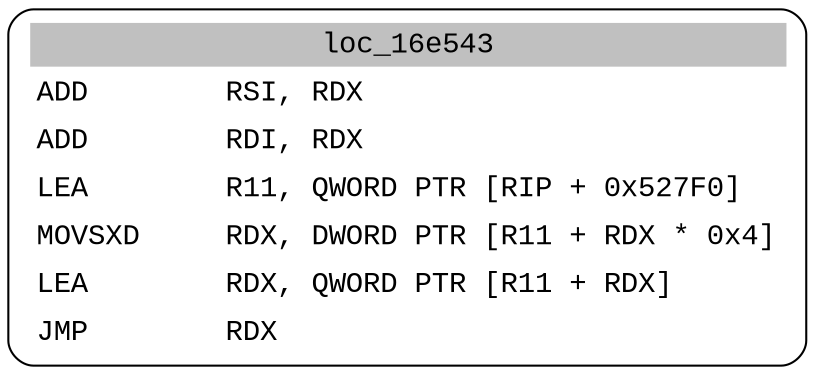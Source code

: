 digraph asm_graph {
1941 [
shape="Mrecord" fontname="Courier New"label =<<table border="0" cellborder="0" cellpadding="3"><tr><td align="center" colspan="2" bgcolor="grey">loc_16e543</td></tr><tr><td align="left">ADD        RSI, RDX</td></tr><tr><td align="left">ADD        RDI, RDX</td></tr><tr><td align="left">LEA        R11, QWORD PTR [RIP + 0x527F0]</td></tr><tr><td align="left">MOVSXD     RDX, DWORD PTR [R11 + RDX * 0x4]</td></tr><tr><td align="left">LEA        RDX, QWORD PTR [R11 + RDX]</td></tr><tr><td align="left">JMP        RDX</td></tr></table>> ];
}